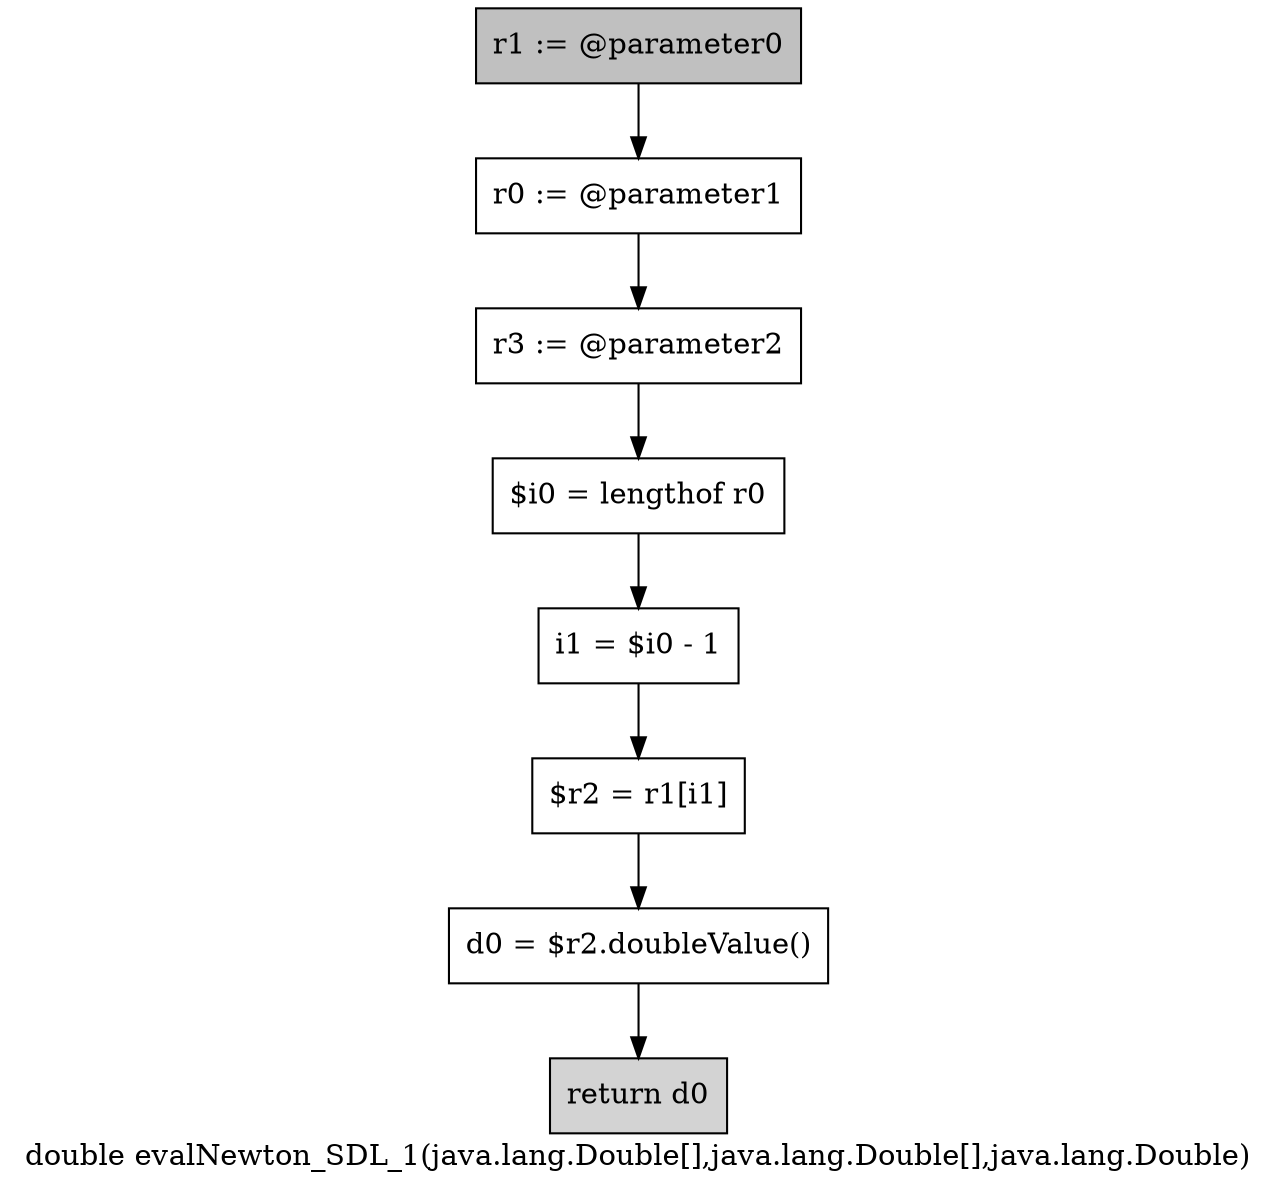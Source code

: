 digraph "double evalNewton_SDL_1(java.lang.Double[],java.lang.Double[],java.lang.Double)" {
    label="double evalNewton_SDL_1(java.lang.Double[],java.lang.Double[],java.lang.Double)";
    node [shape=box];
    "0" [style=filled,fillcolor=gray,label="r1 := @parameter0",];
    "1" [label="r0 := @parameter1",];
    "0"->"1";
    "2" [label="r3 := @parameter2",];
    "1"->"2";
    "3" [label="$i0 = lengthof r0",];
    "2"->"3";
    "4" [label="i1 = $i0 - 1",];
    "3"->"4";
    "5" [label="$r2 = r1[i1]",];
    "4"->"5";
    "6" [label="d0 = $r2.doubleValue()",];
    "5"->"6";
    "7" [style=filled,fillcolor=lightgray,label="return d0",];
    "6"->"7";
}

